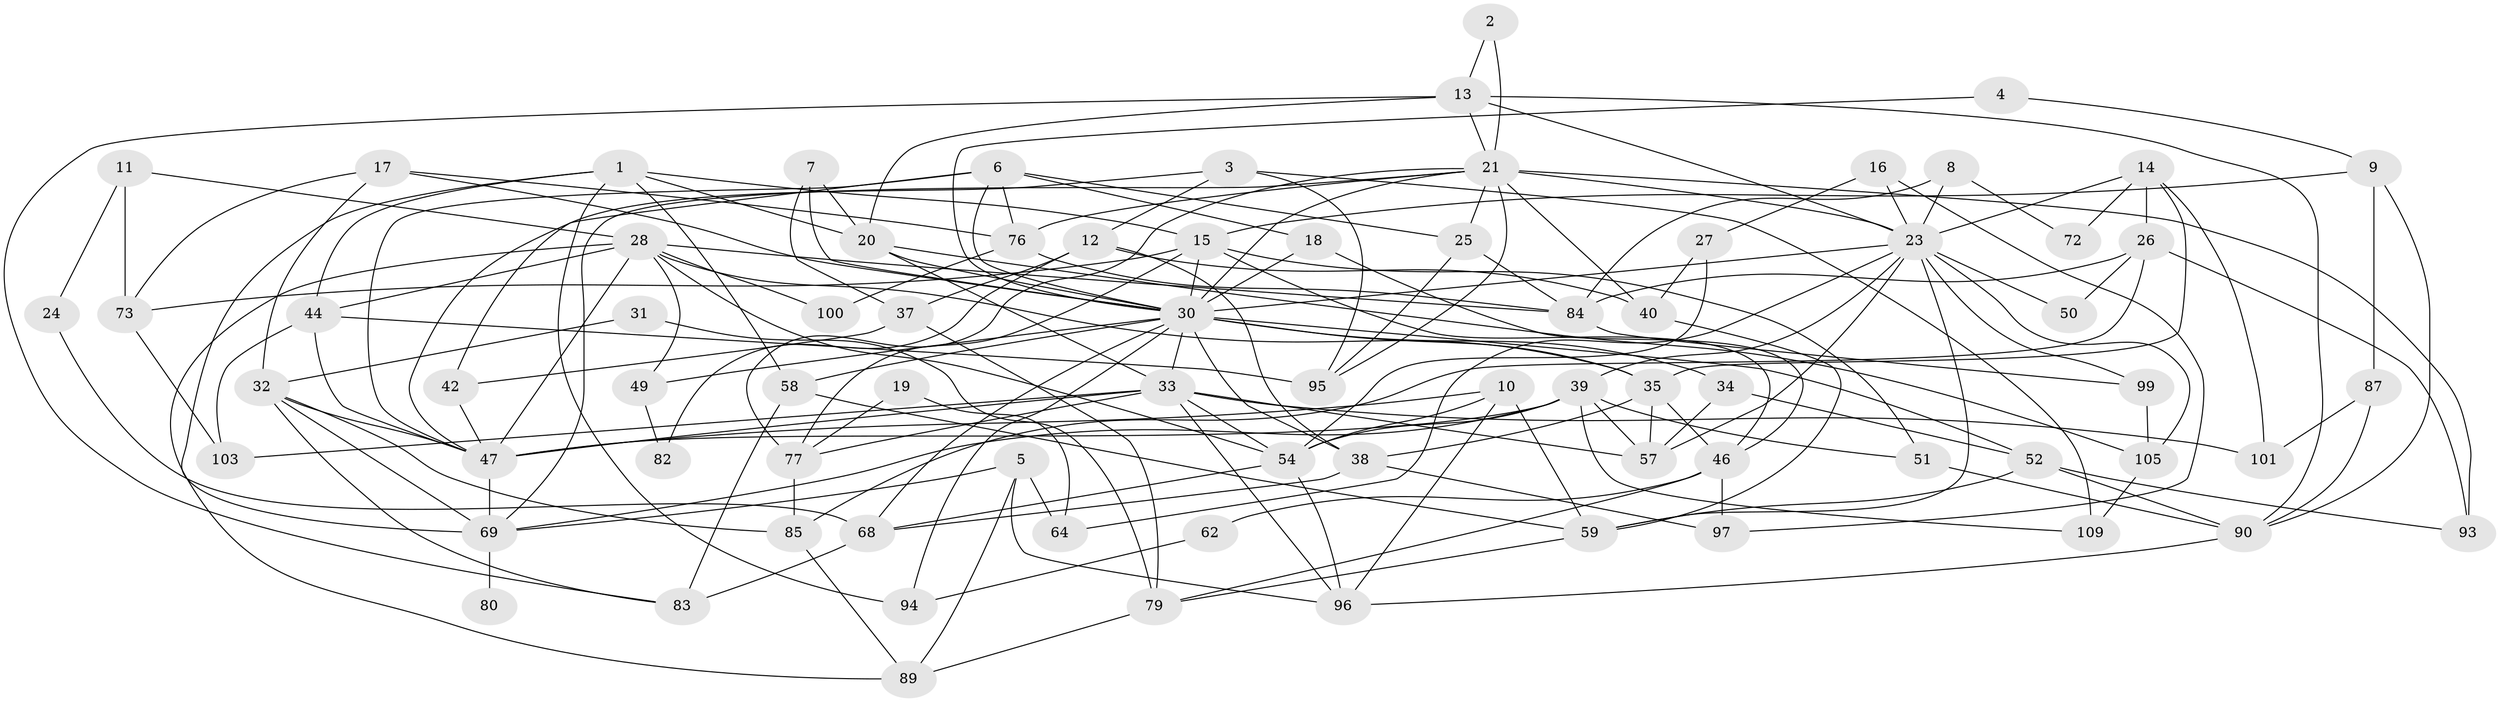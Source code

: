 // original degree distribution, {6: 0.1, 2: 0.14545454545454545, 4: 0.2636363636363636, 3: 0.2545454545454545, 5: 0.2, 9: 0.01818181818181818, 7: 0.01818181818181818}
// Generated by graph-tools (version 1.1) at 2025/18/03/04/25 18:18:56]
// undirected, 77 vertices, 178 edges
graph export_dot {
graph [start="1"]
  node [color=gray90,style=filled];
  1;
  2;
  3;
  4;
  5;
  6 [super="+41"];
  7;
  8;
  9;
  10;
  11;
  12;
  13 [super="+22"];
  14;
  15 [super="+36"];
  16;
  17 [super="+107"];
  18;
  19;
  20 [super="+67"];
  21 [super="+71+65"];
  23 [super="+29"];
  24;
  25;
  26;
  27;
  28;
  30 [super="+86+48+43"];
  31;
  32 [super="+60+104"];
  33 [super="+106+75"];
  34;
  35 [super="+53"];
  37;
  38 [super="+45"];
  39 [super="+102"];
  40;
  42;
  44;
  46;
  47 [super="+88+66"];
  49;
  50;
  51;
  52;
  54 [super="+61"];
  57;
  58 [super="+70"];
  59;
  62;
  64;
  68;
  69 [super="+91"];
  72;
  73;
  76;
  77;
  79 [super="+81"];
  80;
  82;
  83;
  84;
  85;
  87;
  89;
  90;
  93;
  94;
  95 [super="+110"];
  96 [super="+98"];
  97;
  99;
  100;
  101;
  103;
  105;
  109;
  1 -- 58;
  1 -- 44;
  1 -- 94;
  1 -- 69;
  1 -- 15;
  1 -- 20;
  2 -- 21;
  2 -- 13;
  3 -- 12;
  3 -- 95;
  3 -- 109;
  3 -- 47;
  4 -- 9;
  4 -- 30;
  5 -- 89;
  5 -- 69;
  5 -- 64;
  5 -- 96;
  6 -- 42;
  6 -- 47;
  6 -- 25;
  6 -- 18;
  6 -- 76;
  6 -- 30;
  7 -- 37;
  7 -- 20;
  7 -- 30;
  8 -- 84;
  8 -- 72;
  8 -- 23;
  9 -- 15;
  9 -- 90;
  9 -- 87;
  10 -- 96;
  10 -- 59;
  10 -- 47 [weight=2];
  10 -- 54;
  11 -- 73;
  11 -- 28;
  11 -- 24;
  12 -- 40;
  12 -- 37;
  12 -- 82;
  12 -- 38;
  13 -- 20;
  13 -- 83;
  13 -- 90;
  13 -- 23;
  13 -- 21;
  14 -- 26;
  14 -- 72;
  14 -- 101;
  14 -- 35;
  14 -- 23;
  15 -- 46;
  15 -- 51;
  15 -- 73;
  15 -- 77;
  15 -- 30 [weight=2];
  16 -- 23;
  16 -- 27;
  16 -- 97;
  17 -- 76;
  17 -- 73;
  17 -- 32;
  17 -- 30;
  18 -- 46;
  18 -- 30;
  19 -- 77;
  19 -- 64;
  20 -- 105;
  20 -- 30;
  20 -- 33;
  21 -- 40 [weight=2];
  21 -- 69;
  21 -- 25;
  21 -- 30;
  21 -- 77;
  21 -- 93;
  21 -- 23;
  21 -- 76;
  21 -- 95;
  23 -- 59;
  23 -- 64;
  23 -- 99;
  23 -- 39;
  23 -- 105;
  23 -- 50;
  23 -- 57;
  23 -- 30 [weight=2];
  24 -- 68;
  25 -- 95;
  25 -- 84;
  26 -- 93;
  26 -- 84;
  26 -- 50;
  26 -- 85;
  27 -- 54;
  27 -- 40;
  28 -- 47;
  28 -- 54;
  28 -- 44;
  28 -- 49;
  28 -- 84;
  28 -- 89;
  28 -- 100;
  28 -- 35;
  30 -- 33;
  30 -- 94;
  30 -- 34;
  30 -- 68;
  30 -- 38;
  30 -- 49;
  30 -- 58 [weight=2];
  30 -- 35 [weight=2];
  30 -- 52;
  31 -- 32;
  31 -- 79;
  32 -- 83;
  32 -- 85;
  32 -- 47;
  32 -- 69;
  33 -- 57;
  33 -- 101;
  33 -- 103;
  33 -- 96;
  33 -- 54;
  33 -- 77;
  33 -- 47;
  34 -- 57;
  34 -- 52;
  35 -- 57;
  35 -- 46;
  35 -- 38;
  37 -- 42;
  37 -- 79;
  38 -- 97;
  38 -- 68;
  39 -- 109;
  39 -- 69;
  39 -- 51;
  39 -- 54;
  39 -- 57;
  39 -- 47;
  40 -- 59;
  42 -- 47;
  44 -- 103;
  44 -- 95;
  44 -- 47;
  46 -- 62;
  46 -- 97;
  46 -- 79;
  47 -- 69;
  49 -- 82;
  51 -- 90;
  52 -- 90;
  52 -- 59;
  52 -- 93;
  54 -- 68;
  54 -- 96;
  58 -- 83;
  58 -- 59;
  59 -- 79;
  62 -- 94;
  68 -- 83;
  69 -- 80 [weight=2];
  73 -- 103;
  76 -- 84;
  76 -- 100;
  77 -- 85;
  79 -- 89;
  84 -- 99;
  85 -- 89;
  87 -- 90;
  87 -- 101;
  90 -- 96;
  99 -- 105;
  105 -- 109;
}
